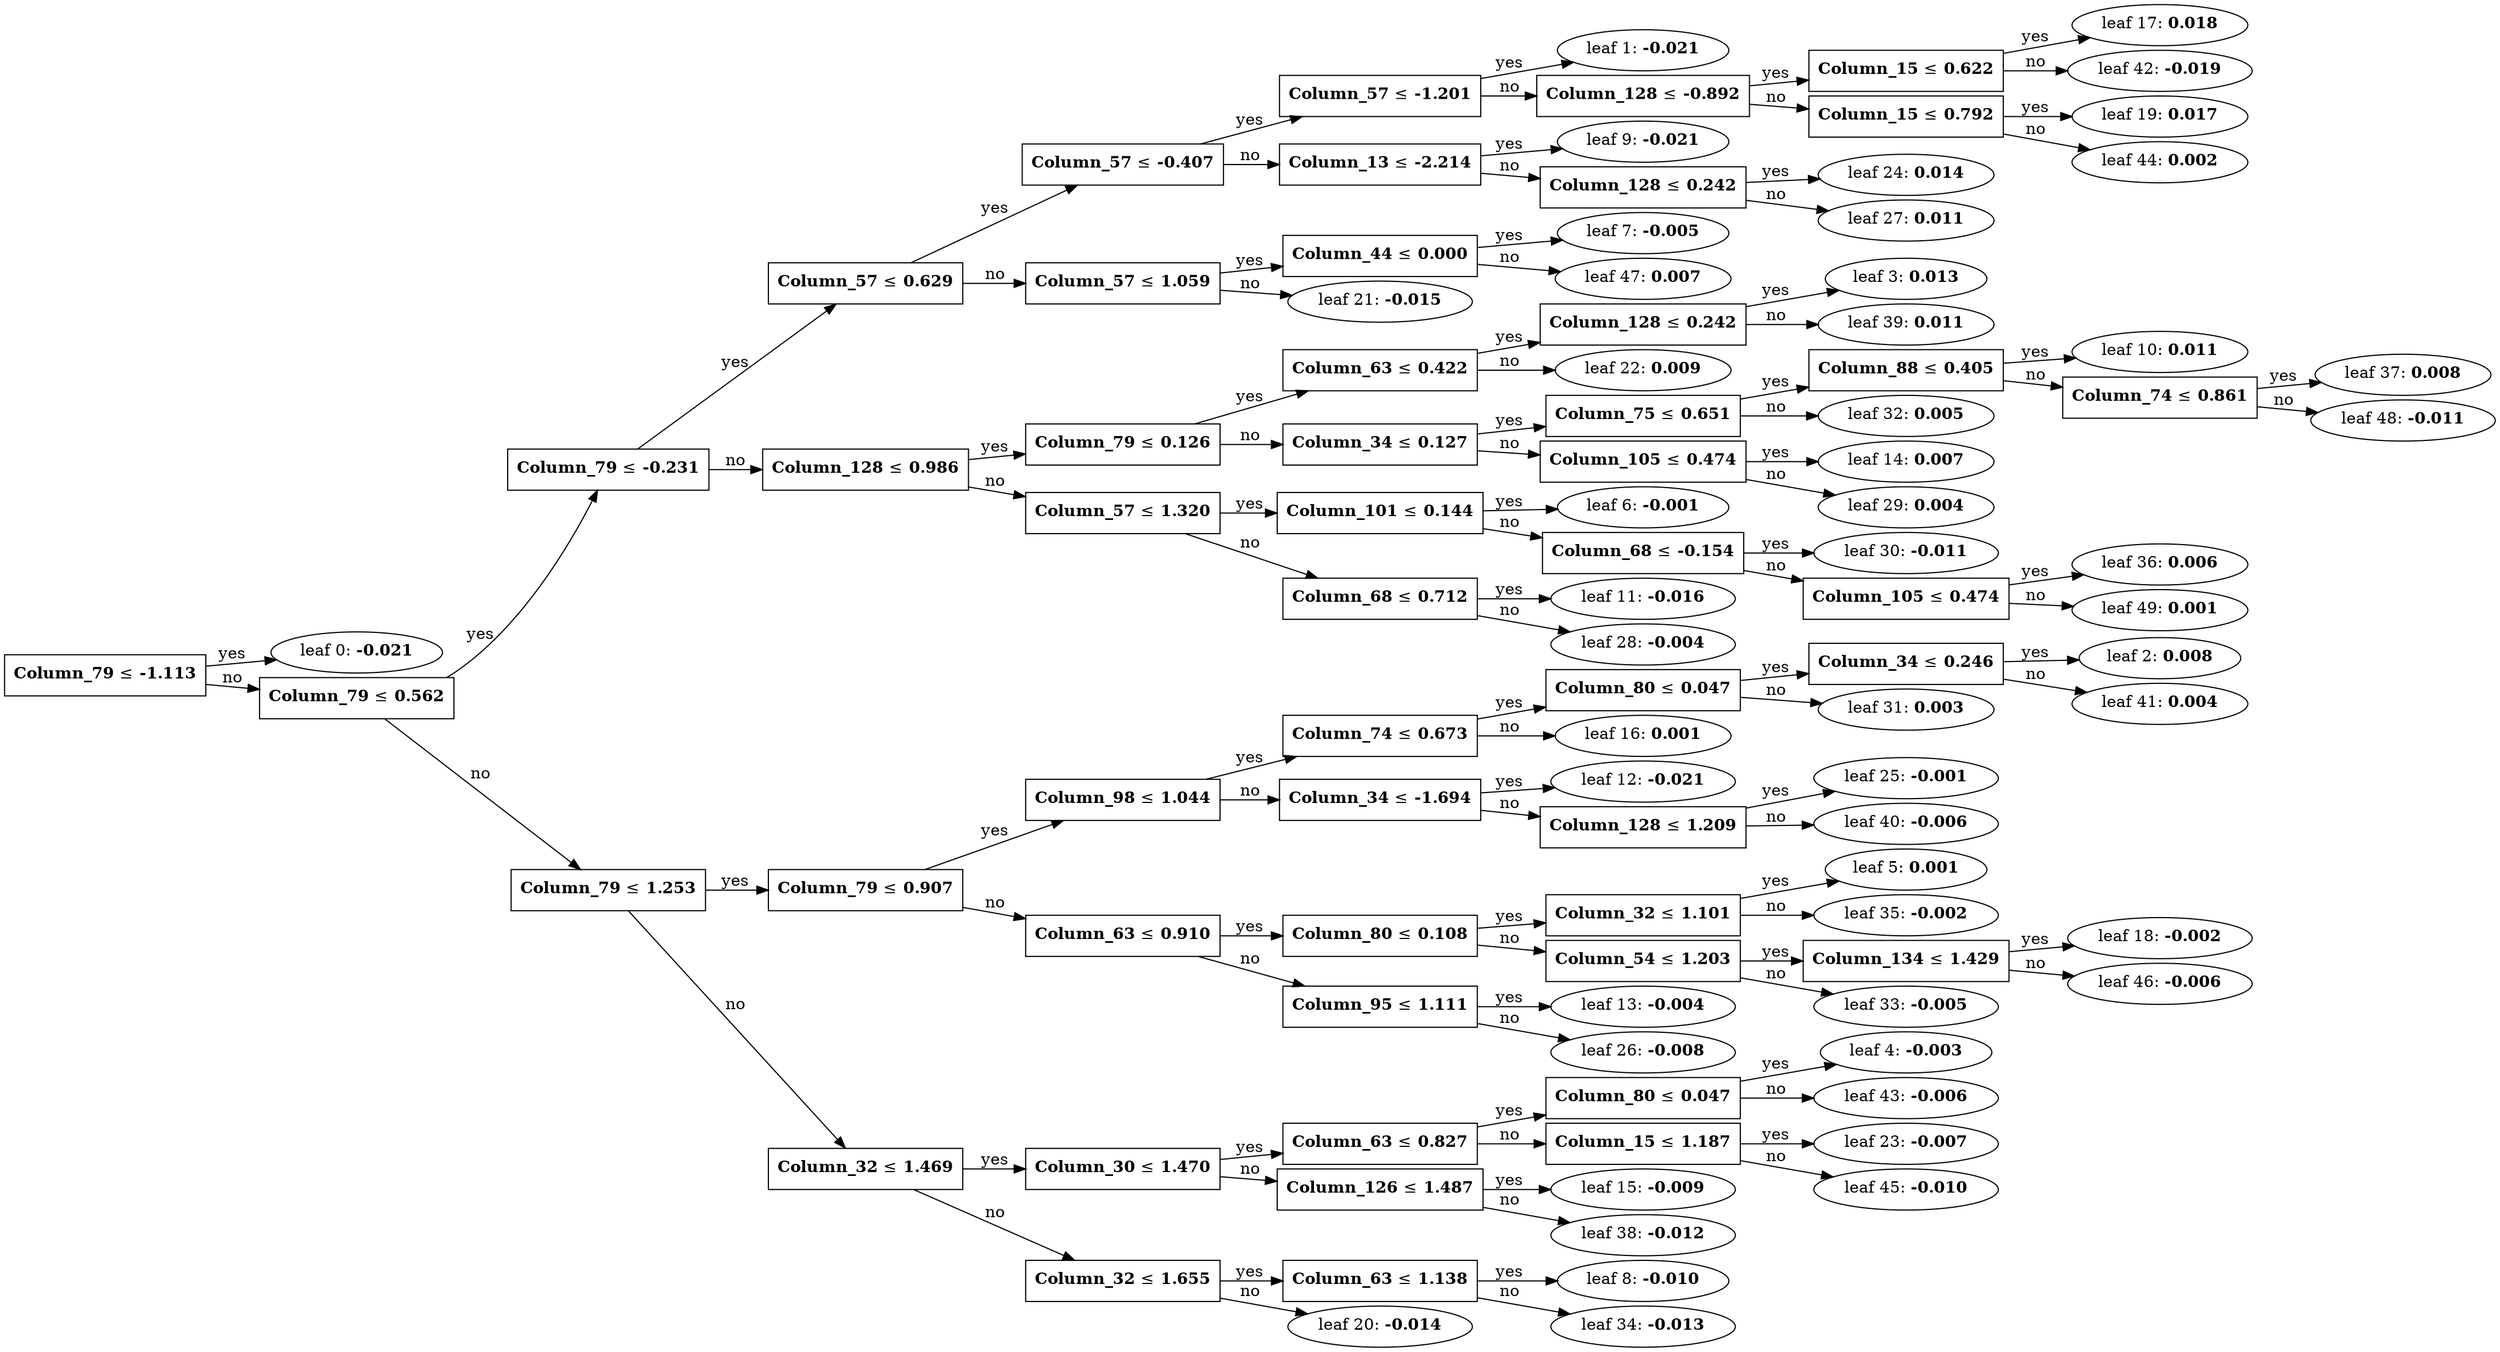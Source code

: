 digraph {
	graph [nodesep=0.05 rankdir=LR ranksep=0.3]
	split0 [label=<<B>Column_79</B> &#8804; <B>-1.113</B>> fillcolor=white shape=rectangle style=""]
	leaf0 [label=<leaf 0: <B>-0.021</B>>]
	split0 -> leaf0 [label=yes]
	split1 [label=<<B>Column_79</B> &#8804; <B>0.562</B>> fillcolor=white shape=rectangle style=""]
	split2 [label=<<B>Column_79</B> &#8804; <B>-0.231</B>> fillcolor=white shape=rectangle style=""]
	split6 [label=<<B>Column_57</B> &#8804; <B>0.629</B>> fillcolor=white shape=rectangle style=""]
	split8 [label=<<B>Column_57</B> &#8804; <B>-0.407</B>> fillcolor=white shape=rectangle style=""]
	split16 [label=<<B>Column_57</B> &#8804; <B>-1.201</B>> fillcolor=white shape=rectangle style=""]
	leaf1 [label=<leaf 1: <B>-0.021</B>>]
	split16 -> leaf1 [label=yes]
	split18 [label=<<B>Column_128</B> &#8804; <B>-0.892</B>> fillcolor=white shape=rectangle style=""]
	split41 [label=<<B>Column_15</B> &#8804; <B>0.622</B>> fillcolor=white shape=rectangle style=""]
	leaf17 [label=<leaf 17: <B>0.018</B>>]
	split41 -> leaf17 [label=yes]
	leaf42 [label=<leaf 42: <B>-0.019</B>>]
	split41 -> leaf42 [label=no]
	split18 -> split41 [label=yes]
	split43 [label=<<B>Column_15</B> &#8804; <B>0.792</B>> fillcolor=white shape=rectangle style=""]
	leaf19 [label=<leaf 19: <B>0.017</B>>]
	split43 -> leaf19 [label=yes]
	leaf44 [label=<leaf 44: <B>0.002</B>>]
	split43 -> leaf44 [label=no]
	split18 -> split43 [label=no]
	split16 -> split18 [label=no]
	split8 -> split16 [label=yes]
	split23 [label=<<B>Column_13</B> &#8804; <B>-2.214</B>> fillcolor=white shape=rectangle style=""]
	leaf9 [label=<leaf 9: <B>-0.021</B>>]
	split23 -> leaf9 [label=yes]
	split26 [label=<<B>Column_128</B> &#8804; <B>0.242</B>> fillcolor=white shape=rectangle style=""]
	leaf24 [label=<leaf 24: <B>0.014</B>>]
	split26 -> leaf24 [label=yes]
	leaf27 [label=<leaf 27: <B>0.011</B>>]
	split26 -> leaf27 [label=no]
	split23 -> split26 [label=no]
	split8 -> split23 [label=no]
	split6 -> split8 [label=yes]
	split20 [label=<<B>Column_57</B> &#8804; <B>1.059</B>> fillcolor=white shape=rectangle style=""]
	split46 [label=<<B>Column_44</B> &#8804; <B>0.000</B>> fillcolor=white shape=rectangle style=""]
	leaf7 [label=<leaf 7: <B>-0.005</B>>]
	split46 -> leaf7 [label=yes]
	leaf47 [label=<leaf 47: <B>0.007</B>>]
	split46 -> leaf47 [label=no]
	split20 -> split46 [label=yes]
	leaf21 [label=<leaf 21: <B>-0.015</B>>]
	split20 -> leaf21 [label=no]
	split6 -> split20 [label=no]
	split2 -> split6 [label=yes]
	split5 [label=<<B>Column_128</B> &#8804; <B>0.986</B>> fillcolor=white shape=rectangle style=""]
	split9 [label=<<B>Column_79</B> &#8804; <B>0.126</B>> fillcolor=white shape=rectangle style=""]
	split21 [label=<<B>Column_63</B> &#8804; <B>0.422</B>> fillcolor=white shape=rectangle style=""]
	split38 [label=<<B>Column_128</B> &#8804; <B>0.242</B>> fillcolor=white shape=rectangle style=""]
	leaf3 [label=<leaf 3: <B>0.013</B>>]
	split38 -> leaf3 [label=yes]
	leaf39 [label=<leaf 39: <B>0.011</B>>]
	split38 -> leaf39 [label=no]
	split21 -> split38 [label=yes]
	leaf22 [label=<leaf 22: <B>0.009</B>>]
	split21 -> leaf22 [label=no]
	split9 -> split21 [label=yes]
	split13 [label=<<B>Column_34</B> &#8804; <B>0.127</B>> fillcolor=white shape=rectangle style=""]
	split31 [label=<<B>Column_75</B> &#8804; <B>0.651</B>> fillcolor=white shape=rectangle style=""]
	split36 [label=<<B>Column_88</B> &#8804; <B>0.405</B>> fillcolor=white shape=rectangle style=""]
	leaf10 [label=<leaf 10: <B>0.011</B>>]
	split36 -> leaf10 [label=yes]
	split47 [label=<<B>Column_74</B> &#8804; <B>0.861</B>> fillcolor=white shape=rectangle style=""]
	leaf37 [label=<leaf 37: <B>0.008</B>>]
	split47 -> leaf37 [label=yes]
	leaf48 [label=<leaf 48: <B>-0.011</B>>]
	split47 -> leaf48 [label=no]
	split36 -> split47 [label=no]
	split31 -> split36 [label=yes]
	leaf32 [label=<leaf 32: <B>0.005</B>>]
	split31 -> leaf32 [label=no]
	split13 -> split31 [label=yes]
	split28 [label=<<B>Column_105</B> &#8804; <B>0.474</B>> fillcolor=white shape=rectangle style=""]
	leaf14 [label=<leaf 14: <B>0.007</B>>]
	split28 -> leaf14 [label=yes]
	leaf29 [label=<leaf 29: <B>0.004</B>>]
	split28 -> leaf29 [label=no]
	split13 -> split28 [label=no]
	split9 -> split13 [label=no]
	split5 -> split9 [label=yes]
	split10 [label=<<B>Column_57</B> &#8804; <B>1.320</B>> fillcolor=white shape=rectangle style=""]
	split29 [label=<<B>Column_101</B> &#8804; <B>0.144</B>> fillcolor=white shape=rectangle style=""]
	leaf6 [label=<leaf 6: <B>-0.001</B>>]
	split29 -> leaf6 [label=yes]
	split35 [label=<<B>Column_68</B> &#8804; <B>-0.154</B>> fillcolor=white shape=rectangle style=""]
	leaf30 [label=<leaf 30: <B>-0.011</B>>]
	split35 -> leaf30 [label=yes]
	split48 [label=<<B>Column_105</B> &#8804; <B>0.474</B>> fillcolor=white shape=rectangle style=""]
	leaf36 [label=<leaf 36: <B>0.006</B>>]
	split48 -> leaf36 [label=yes]
	leaf49 [label=<leaf 49: <B>0.001</B>>]
	split48 -> leaf49 [label=no]
	split35 -> split48 [label=no]
	split29 -> split35 [label=no]
	split10 -> split29 [label=yes]
	split27 [label=<<B>Column_68</B> &#8804; <B>0.712</B>> fillcolor=white shape=rectangle style=""]
	leaf11 [label=<leaf 11: <B>-0.016</B>>]
	split27 -> leaf11 [label=yes]
	leaf28 [label=<leaf 28: <B>-0.004</B>>]
	split27 -> leaf28 [label=no]
	split10 -> split27 [label=no]
	split5 -> split10 [label=no]
	split2 -> split5 [label=no]
	split1 -> split2 [label=yes]
	split3 [label=<<B>Column_79</B> &#8804; <B>1.253</B>> fillcolor=white shape=rectangle style=""]
	split4 [label=<<B>Column_79</B> &#8804; <B>0.907</B>> fillcolor=white shape=rectangle style=""]
	split11 [label=<<B>Column_98</B> &#8804; <B>1.044</B>> fillcolor=white shape=rectangle style=""]
	split15 [label=<<B>Column_74</B> &#8804; <B>0.673</B>> fillcolor=white shape=rectangle style=""]
	split30 [label=<<B>Column_80</B> &#8804; <B>0.047</B>> fillcolor=white shape=rectangle style=""]
	split40 [label=<<B>Column_34</B> &#8804; <B>0.246</B>> fillcolor=white shape=rectangle style=""]
	leaf2 [label=<leaf 2: <B>0.008</B>>]
	split40 -> leaf2 [label=yes]
	leaf41 [label=<leaf 41: <B>0.004</B>>]
	split40 -> leaf41 [label=no]
	split30 -> split40 [label=yes]
	leaf31 [label=<leaf 31: <B>0.003</B>>]
	split30 -> leaf31 [label=no]
	split15 -> split30 [label=yes]
	leaf16 [label=<leaf 16: <B>0.001</B>>]
	split15 -> leaf16 [label=no]
	split11 -> split15 [label=yes]
	split24 [label=<<B>Column_34</B> &#8804; <B>-1.694</B>> fillcolor=white shape=rectangle style=""]
	leaf12 [label=<leaf 12: <B>-0.021</B>>]
	split24 -> leaf12 [label=yes]
	split39 [label=<<B>Column_128</B> &#8804; <B>1.209</B>> fillcolor=white shape=rectangle style=""]
	leaf25 [label=<leaf 25: <B>-0.001</B>>]
	split39 -> leaf25 [label=yes]
	leaf40 [label=<leaf 40: <B>-0.006</B>>]
	split39 -> leaf40 [label=no]
	split24 -> split39 [label=no]
	split11 -> split24 [label=no]
	split4 -> split11 [label=yes]
	split12 [label=<<B>Column_63</B> &#8804; <B>0.910</B>> fillcolor=white shape=rectangle style=""]
	split17 [label=<<B>Column_80</B> &#8804; <B>0.108</B>> fillcolor=white shape=rectangle style=""]
	split34 [label=<<B>Column_32</B> &#8804; <B>1.101</B>> fillcolor=white shape=rectangle style=""]
	leaf5 [label=<leaf 5: <B>0.001</B>>]
	split34 -> leaf5 [label=yes]
	leaf35 [label=<leaf 35: <B>-0.002</B>>]
	split34 -> leaf35 [label=no]
	split17 -> split34 [label=yes]
	split32 [label=<<B>Column_54</B> &#8804; <B>1.203</B>> fillcolor=white shape=rectangle style=""]
	split45 [label=<<B>Column_134</B> &#8804; <B>1.429</B>> fillcolor=white shape=rectangle style=""]
	leaf18 [label=<leaf 18: <B>-0.002</B>>]
	split45 -> leaf18 [label=yes]
	leaf46 [label=<leaf 46: <B>-0.006</B>>]
	split45 -> leaf46 [label=no]
	split32 -> split45 [label=yes]
	leaf33 [label=<leaf 33: <B>-0.005</B>>]
	split32 -> leaf33 [label=no]
	split17 -> split32 [label=no]
	split12 -> split17 [label=yes]
	split25 [label=<<B>Column_95</B> &#8804; <B>1.111</B>> fillcolor=white shape=rectangle style=""]
	leaf13 [label=<leaf 13: <B>-0.004</B>>]
	split25 -> leaf13 [label=yes]
	leaf26 [label=<leaf 26: <B>-0.008</B>>]
	split25 -> leaf26 [label=no]
	split12 -> split25 [label=no]
	split4 -> split12 [label=no]
	split3 -> split4 [label=yes]
	split7 [label=<<B>Column_32</B> &#8804; <B>1.469</B>> fillcolor=white shape=rectangle style=""]
	split14 [label=<<B>Column_30</B> &#8804; <B>1.470</B>> fillcolor=white shape=rectangle style=""]
	split22 [label=<<B>Column_63</B> &#8804; <B>0.827</B>> fillcolor=white shape=rectangle style=""]
	split42 [label=<<B>Column_80</B> &#8804; <B>0.047</B>> fillcolor=white shape=rectangle style=""]
	leaf4 [label=<leaf 4: <B>-0.003</B>>]
	split42 -> leaf4 [label=yes]
	leaf43 [label=<leaf 43: <B>-0.006</B>>]
	split42 -> leaf43 [label=no]
	split22 -> split42 [label=yes]
	split44 [label=<<B>Column_15</B> &#8804; <B>1.187</B>> fillcolor=white shape=rectangle style=""]
	leaf23 [label=<leaf 23: <B>-0.007</B>>]
	split44 -> leaf23 [label=yes]
	leaf45 [label=<leaf 45: <B>-0.010</B>>]
	split44 -> leaf45 [label=no]
	split22 -> split44 [label=no]
	split14 -> split22 [label=yes]
	split37 [label=<<B>Column_126</B> &#8804; <B>1.487</B>> fillcolor=white shape=rectangle style=""]
	leaf15 [label=<leaf 15: <B>-0.009</B>>]
	split37 -> leaf15 [label=yes]
	leaf38 [label=<leaf 38: <B>-0.012</B>>]
	split37 -> leaf38 [label=no]
	split14 -> split37 [label=no]
	split7 -> split14 [label=yes]
	split19 [label=<<B>Column_32</B> &#8804; <B>1.655</B>> fillcolor=white shape=rectangle style=""]
	split33 [label=<<B>Column_63</B> &#8804; <B>1.138</B>> fillcolor=white shape=rectangle style=""]
	leaf8 [label=<leaf 8: <B>-0.010</B>>]
	split33 -> leaf8 [label=yes]
	leaf34 [label=<leaf 34: <B>-0.013</B>>]
	split33 -> leaf34 [label=no]
	split19 -> split33 [label=yes]
	leaf20 [label=<leaf 20: <B>-0.014</B>>]
	split19 -> leaf20 [label=no]
	split7 -> split19 [label=no]
	split3 -> split7 [label=no]
	split1 -> split3 [label=no]
	split0 -> split1 [label=no]
}
